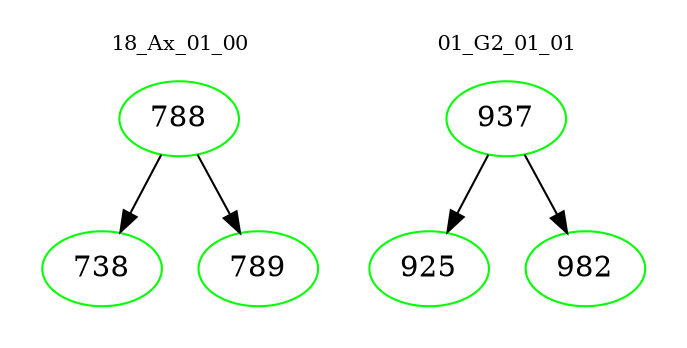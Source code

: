 digraph{
subgraph cluster_0 {
color = white
label = "18_Ax_01_00";
fontsize=10;
T0_788 [label="788", color="green"]
T0_788 -> T0_738 [color="black"]
T0_738 [label="738", color="green"]
T0_788 -> T0_789 [color="black"]
T0_789 [label="789", color="green"]
}
subgraph cluster_1 {
color = white
label = "01_G2_01_01";
fontsize=10;
T1_937 [label="937", color="green"]
T1_937 -> T1_925 [color="black"]
T1_925 [label="925", color="green"]
T1_937 -> T1_982 [color="black"]
T1_982 [label="982", color="green"]
}
}
